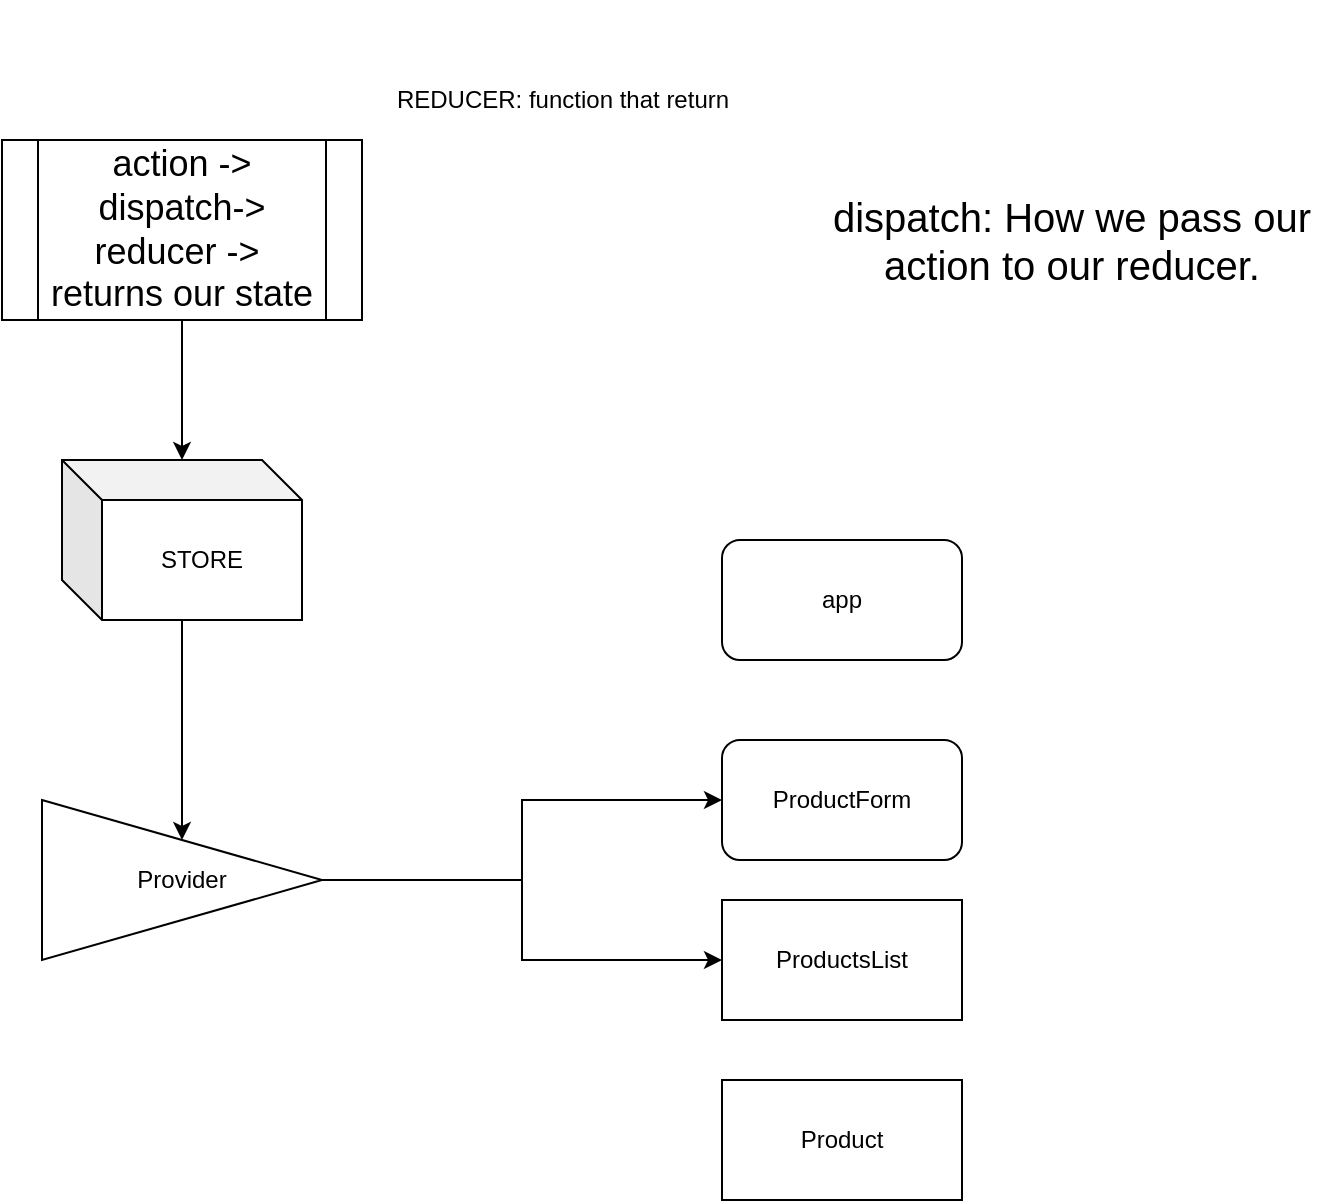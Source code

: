 <mxfile version="14.7.3" type="device"><diagram id="Gofnbb3o7tXU5GKaE9Am" name="Page-1"><mxGraphModel dx="800" dy="1783" grid="1" gridSize="10" guides="1" tooltips="1" connect="1" arrows="1" fold="1" page="1" pageScale="1" pageWidth="850" pageHeight="1100" math="0" shadow="0"><root><mxCell id="0"/><mxCell id="1" parent="0"/><mxCell id="EEvJO6Ll649oGky7SUus-43" value="app" style="rounded=1;whiteSpace=wrap;html=1;" vertex="1" parent="1"><mxGeometry x="380" y="-740" width="120" height="60" as="geometry"/></mxCell><mxCell id="EEvJO6Ll649oGky7SUus-44" value="ProductsList" style="rounded=0;whiteSpace=wrap;html=1;" vertex="1" parent="1"><mxGeometry x="380" y="-560" width="120" height="60" as="geometry"/></mxCell><mxCell id="EEvJO6Ll649oGky7SUus-45" value="Product&lt;br&gt;" style="rounded=0;whiteSpace=wrap;html=1;" vertex="1" parent="1"><mxGeometry x="380" y="-470" width="120" height="60" as="geometry"/></mxCell><mxCell id="EEvJO6Ll649oGky7SUus-48" value="ProductForm&lt;br&gt;" style="rounded=1;whiteSpace=wrap;html=1;" vertex="1" parent="1"><mxGeometry x="380" y="-640" width="120" height="60" as="geometry"/></mxCell><mxCell id="EEvJO6Ll649oGky7SUus-57" style="edgeStyle=orthogonalEdgeStyle;rounded=0;orthogonalLoop=1;jettySize=auto;html=1;entryX=0.5;entryY=0;entryDx=0;entryDy=0;" edge="1" parent="1" source="EEvJO6Ll649oGky7SUus-51" target="EEvJO6Ll649oGky7SUus-56"><mxGeometry relative="1" as="geometry"/></mxCell><mxCell id="EEvJO6Ll649oGky7SUus-51" value="STORE" style="shape=cube;whiteSpace=wrap;html=1;boundedLbl=1;backgroundOutline=1;darkOpacity=0.05;darkOpacity2=0.1;" vertex="1" parent="1"><mxGeometry x="50" y="-780" width="120" height="80" as="geometry"/></mxCell><mxCell id="EEvJO6Ll649oGky7SUus-55" style="edgeStyle=orthogonalEdgeStyle;rounded=0;orthogonalLoop=1;jettySize=auto;html=1;" edge="1" parent="1" source="EEvJO6Ll649oGky7SUus-52" target="EEvJO6Ll649oGky7SUus-51"><mxGeometry relative="1" as="geometry"/></mxCell><mxCell id="EEvJO6Ll649oGky7SUus-52" value="&lt;font style=&quot;font-size: 18px&quot;&gt;action -&amp;gt; dispatch-&amp;gt; reducer -&amp;gt;&amp;nbsp;&lt;br&gt;returns our state&lt;br&gt;&lt;/font&gt;" style="shape=process;whiteSpace=wrap;html=1;backgroundOutline=1;" vertex="1" parent="1"><mxGeometry x="20" y="-940" width="180" height="90" as="geometry"/></mxCell><mxCell id="EEvJO6Ll649oGky7SUus-54" value="&lt;font style=&quot;font-size: 20px&quot;&gt;dispatch: How we pass our action to our reducer.&lt;/font&gt;" style="text;html=1;strokeColor=none;fillColor=none;align=center;verticalAlign=middle;whiteSpace=wrap;rounded=0;" vertex="1" parent="1"><mxGeometry x="430" y="-1010" width="250" height="240" as="geometry"/></mxCell><mxCell id="EEvJO6Ll649oGky7SUus-58" style="edgeStyle=orthogonalEdgeStyle;rounded=0;orthogonalLoop=1;jettySize=auto;html=1;" edge="1" parent="1" source="EEvJO6Ll649oGky7SUus-56" target="EEvJO6Ll649oGky7SUus-48"><mxGeometry relative="1" as="geometry"/></mxCell><mxCell id="EEvJO6Ll649oGky7SUus-63" style="edgeStyle=orthogonalEdgeStyle;rounded=0;orthogonalLoop=1;jettySize=auto;html=1;" edge="1" parent="1" source="EEvJO6Ll649oGky7SUus-56" target="EEvJO6Ll649oGky7SUus-44"><mxGeometry relative="1" as="geometry"/></mxCell><mxCell id="EEvJO6Ll649oGky7SUus-56" value="Provider" style="triangle;whiteSpace=wrap;html=1;" vertex="1" parent="1"><mxGeometry x="40" y="-610" width="140" height="80" as="geometry"/></mxCell><mxCell id="EEvJO6Ll649oGky7SUus-64" value="REDUCER: function that return" style="text;html=1;align=center;verticalAlign=middle;resizable=0;points=[];autosize=1;strokeColor=none;" vertex="1" parent="1"><mxGeometry x="210" y="-970" width="180" height="20" as="geometry"/></mxCell></root></mxGraphModel></diagram></mxfile>